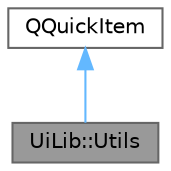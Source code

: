 digraph "UiLib::Utils"
{
 // LATEX_PDF_SIZE
  bgcolor="transparent";
  edge [fontname=Helvetica,fontsize=10,labelfontname=Helvetica,labelfontsize=10];
  node [fontname=Helvetica,fontsize=10,shape=box,height=0.2,width=0.4];
  Node1 [id="Node000001",label="UiLib::Utils",height=0.2,width=0.4,color="gray40", fillcolor="grey60", style="filled", fontcolor="black",tooltip="The Utils class."];
  Node2 -> Node1 [id="edge1_Node000001_Node000002",dir="back",color="steelblue1",style="solid",tooltip=" "];
  Node2 [id="Node000002",label="QQuickItem",height=0.2,width=0.4,color="gray40", fillcolor="white", style="filled",tooltip=" "];
}
